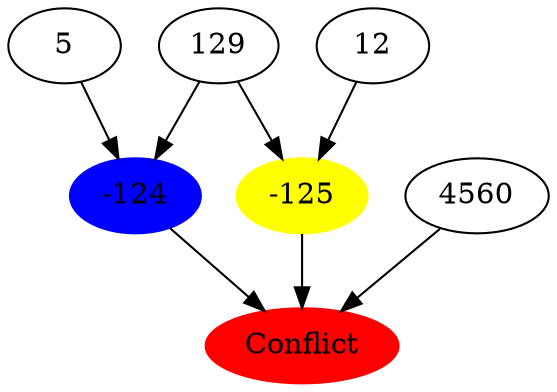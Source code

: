 digraph G {
"5" [color=black]
"12" [color=black]
"-124" [style=filled,color=blue]
"-125" [style=filled,color=yellow]
"129" [color=black]
"4560" [color=black]
"Conflict" [style=filled,color=red]
"5" -> "-124";
"12" -> "-125";
"-124" -> "Conflict";
"-125" -> "Conflict";
"129" -> "-124";
"129" -> "-125";
"4560" -> "Conflict";
}
